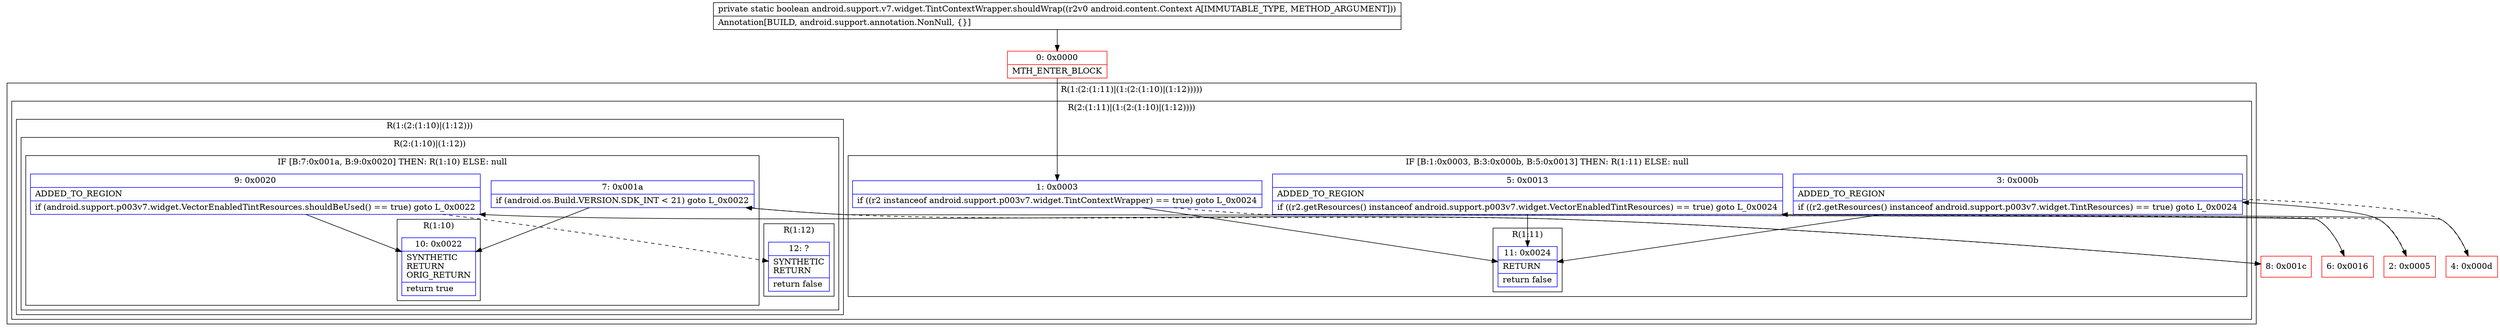digraph "CFG forandroid.support.v7.widget.TintContextWrapper.shouldWrap(Landroid\/content\/Context;)Z" {
subgraph cluster_Region_1882586226 {
label = "R(1:(2:(1:11)|(1:(2:(1:10)|(1:12)))))";
node [shape=record,color=blue];
subgraph cluster_Region_770288168 {
label = "R(2:(1:11)|(1:(2:(1:10)|(1:12))))";
node [shape=record,color=blue];
subgraph cluster_IfRegion_1528303473 {
label = "IF [B:1:0x0003, B:3:0x000b, B:5:0x0013] THEN: R(1:11) ELSE: null";
node [shape=record,color=blue];
Node_1 [shape=record,label="{1\:\ 0x0003|if ((r2 instanceof android.support.p003v7.widget.TintContextWrapper) == true) goto L_0x0024\l}"];
Node_3 [shape=record,label="{3\:\ 0x000b|ADDED_TO_REGION\l|if ((r2.getResources() instanceof android.support.p003v7.widget.TintResources) == true) goto L_0x0024\l}"];
Node_5 [shape=record,label="{5\:\ 0x0013|ADDED_TO_REGION\l|if ((r2.getResources() instanceof android.support.p003v7.widget.VectorEnabledTintResources) == true) goto L_0x0024\l}"];
subgraph cluster_Region_1572430573 {
label = "R(1:11)";
node [shape=record,color=blue];
Node_11 [shape=record,label="{11\:\ 0x0024|RETURN\l|return false\l}"];
}
}
subgraph cluster_Region_45142852 {
label = "R(1:(2:(1:10)|(1:12)))";
node [shape=record,color=blue];
subgraph cluster_Region_1659408848 {
label = "R(2:(1:10)|(1:12))";
node [shape=record,color=blue];
subgraph cluster_IfRegion_2039511419 {
label = "IF [B:7:0x001a, B:9:0x0020] THEN: R(1:10) ELSE: null";
node [shape=record,color=blue];
Node_7 [shape=record,label="{7\:\ 0x001a|if (android.os.Build.VERSION.SDK_INT \< 21) goto L_0x0022\l}"];
Node_9 [shape=record,label="{9\:\ 0x0020|ADDED_TO_REGION\l|if (android.support.p003v7.widget.VectorEnabledTintResources.shouldBeUsed() == true) goto L_0x0022\l}"];
subgraph cluster_Region_1873334958 {
label = "R(1:10)";
node [shape=record,color=blue];
Node_10 [shape=record,label="{10\:\ 0x0022|SYNTHETIC\lRETURN\lORIG_RETURN\l|return true\l}"];
}
}
subgraph cluster_Region_1803949804 {
label = "R(1:12)";
node [shape=record,color=blue];
Node_12 [shape=record,label="{12\:\ ?|SYNTHETIC\lRETURN\l|return false\l}"];
}
}
}
}
}
Node_0 [shape=record,color=red,label="{0\:\ 0x0000|MTH_ENTER_BLOCK\l}"];
Node_2 [shape=record,color=red,label="{2\:\ 0x0005}"];
Node_4 [shape=record,color=red,label="{4\:\ 0x000d}"];
Node_6 [shape=record,color=red,label="{6\:\ 0x0016}"];
Node_8 [shape=record,color=red,label="{8\:\ 0x001c}"];
MethodNode[shape=record,label="{private static boolean android.support.v7.widget.TintContextWrapper.shouldWrap((r2v0 android.content.Context A[IMMUTABLE_TYPE, METHOD_ARGUMENT]))  | Annotation[BUILD, android.support.annotation.NonNull, \{\}]\l}"];
MethodNode -> Node_0;
Node_1 -> Node_2[style=dashed];
Node_1 -> Node_11;
Node_3 -> Node_4[style=dashed];
Node_3 -> Node_11;
Node_5 -> Node_6[style=dashed];
Node_5 -> Node_11;
Node_7 -> Node_8[style=dashed];
Node_7 -> Node_10;
Node_9 -> Node_10;
Node_9 -> Node_12[style=dashed];
Node_0 -> Node_1;
Node_2 -> Node_3;
Node_4 -> Node_5;
Node_6 -> Node_7;
Node_8 -> Node_9;
}

